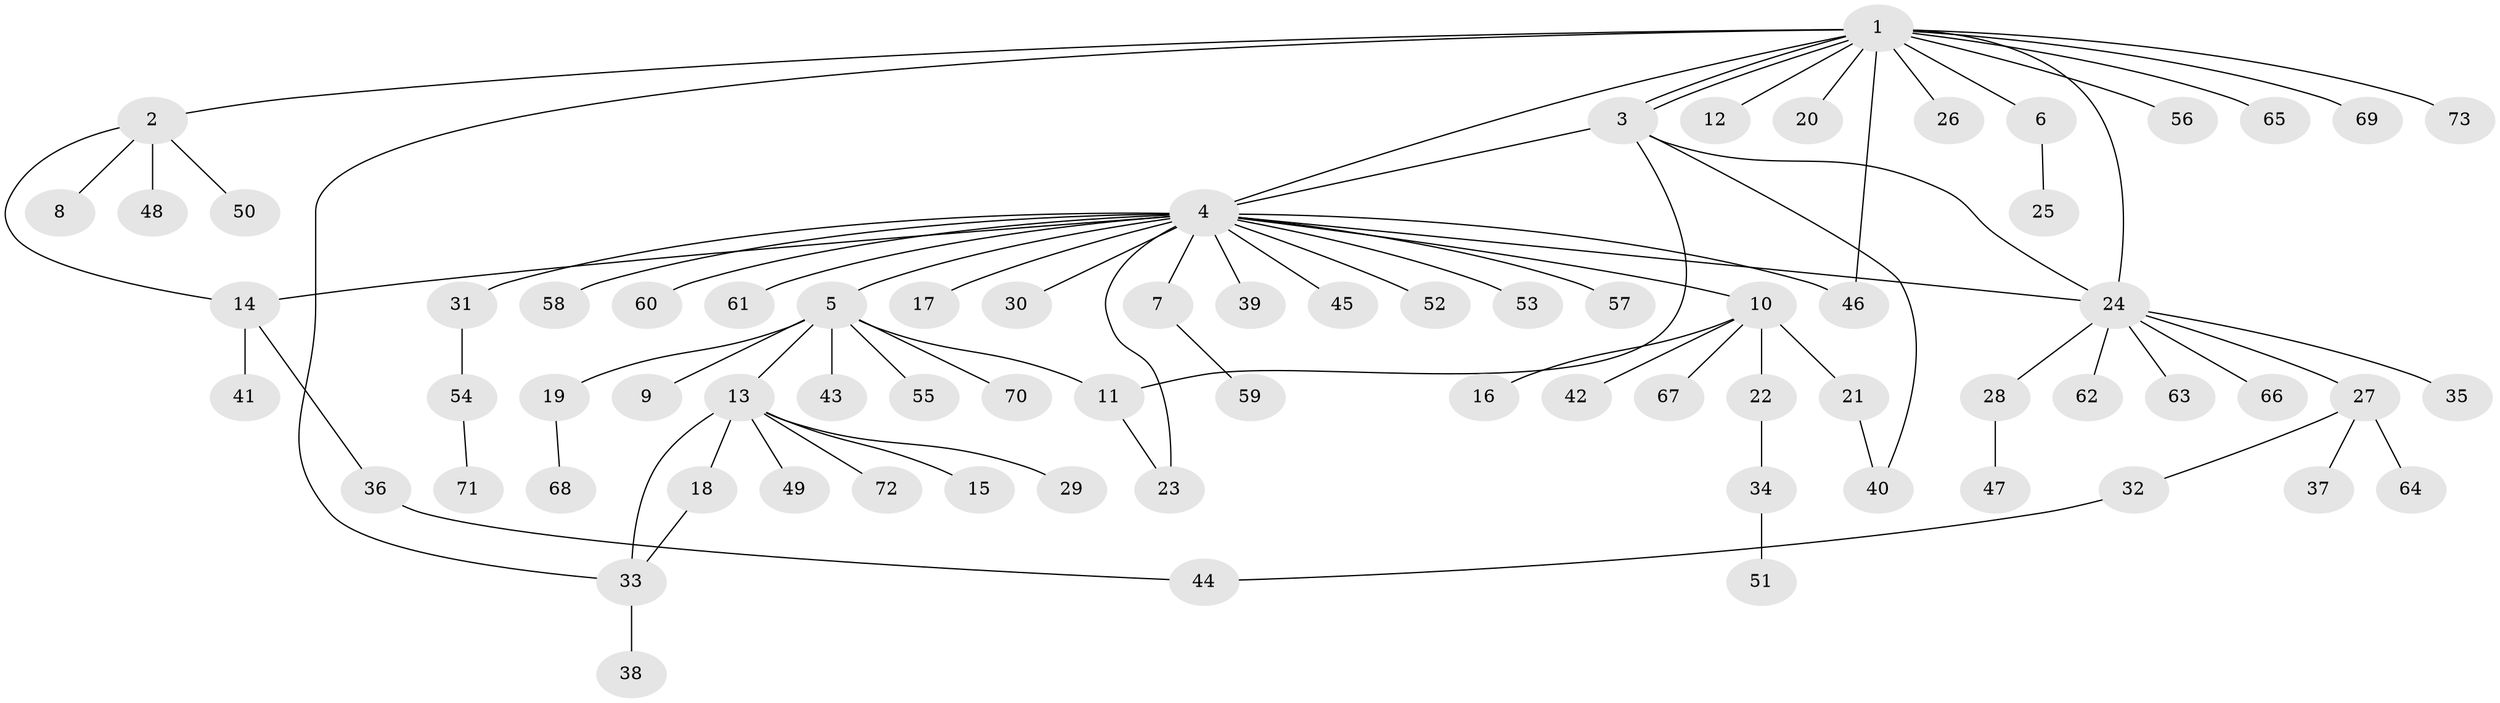 // Generated by graph-tools (version 1.1) at 2025/35/03/09/25 02:35:17]
// undirected, 73 vertices, 84 edges
graph export_dot {
graph [start="1"]
  node [color=gray90,style=filled];
  1;
  2;
  3;
  4;
  5;
  6;
  7;
  8;
  9;
  10;
  11;
  12;
  13;
  14;
  15;
  16;
  17;
  18;
  19;
  20;
  21;
  22;
  23;
  24;
  25;
  26;
  27;
  28;
  29;
  30;
  31;
  32;
  33;
  34;
  35;
  36;
  37;
  38;
  39;
  40;
  41;
  42;
  43;
  44;
  45;
  46;
  47;
  48;
  49;
  50;
  51;
  52;
  53;
  54;
  55;
  56;
  57;
  58;
  59;
  60;
  61;
  62;
  63;
  64;
  65;
  66;
  67;
  68;
  69;
  70;
  71;
  72;
  73;
  1 -- 2;
  1 -- 3;
  1 -- 3;
  1 -- 4;
  1 -- 6;
  1 -- 12;
  1 -- 20;
  1 -- 24;
  1 -- 26;
  1 -- 33;
  1 -- 46;
  1 -- 56;
  1 -- 65;
  1 -- 69;
  1 -- 73;
  2 -- 8;
  2 -- 14;
  2 -- 48;
  2 -- 50;
  3 -- 4;
  3 -- 11;
  3 -- 24;
  3 -- 40;
  4 -- 5;
  4 -- 7;
  4 -- 10;
  4 -- 14;
  4 -- 17;
  4 -- 23;
  4 -- 24;
  4 -- 30;
  4 -- 31;
  4 -- 39;
  4 -- 45;
  4 -- 46;
  4 -- 52;
  4 -- 53;
  4 -- 57;
  4 -- 58;
  4 -- 60;
  4 -- 61;
  5 -- 9;
  5 -- 11;
  5 -- 13;
  5 -- 19;
  5 -- 43;
  5 -- 55;
  5 -- 70;
  6 -- 25;
  7 -- 59;
  10 -- 16;
  10 -- 21;
  10 -- 22;
  10 -- 42;
  10 -- 67;
  11 -- 23;
  13 -- 15;
  13 -- 18;
  13 -- 29;
  13 -- 33;
  13 -- 49;
  13 -- 72;
  14 -- 36;
  14 -- 41;
  18 -- 33;
  19 -- 68;
  21 -- 40;
  22 -- 34;
  24 -- 27;
  24 -- 28;
  24 -- 35;
  24 -- 62;
  24 -- 63;
  24 -- 66;
  27 -- 32;
  27 -- 37;
  27 -- 64;
  28 -- 47;
  31 -- 54;
  32 -- 44;
  33 -- 38;
  34 -- 51;
  36 -- 44;
  54 -- 71;
}
